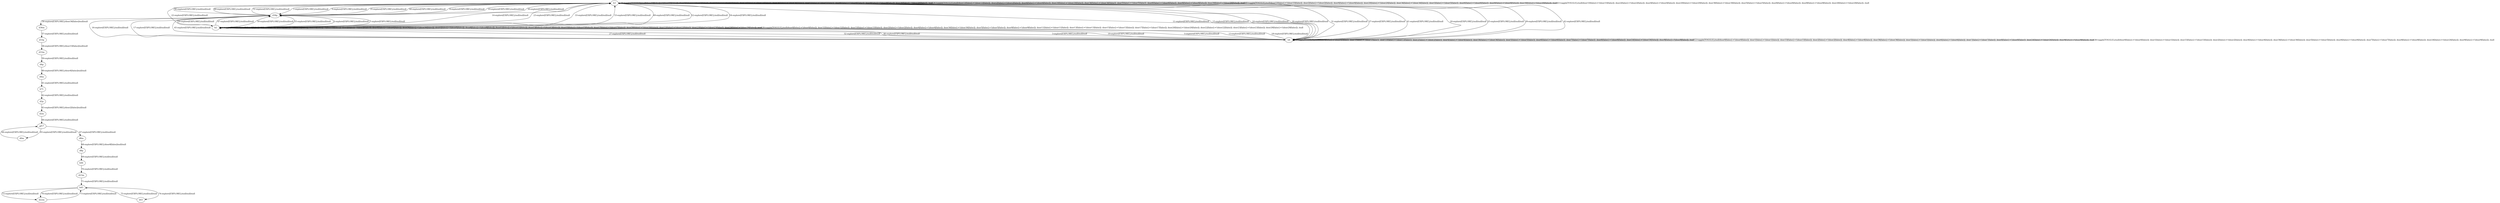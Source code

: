 # Total number of goals covered by this test: 1
# b45 --> d22m

digraph g {
"b3" -> "d36p" [label = "1-explore[EXPLORE];/null/null/null"];
"d36p" -> "b2" [label = "2-explore[EXPLORE];/null/null/null"];
"b2" -> "b4" [label = "3-explore[EXPLORE];/null/null/null"];
"b4" -> "b4" [label = "4-toggle[TOGGLE];/null/door0[false]:=!(door0[false]); door1[false]:=!(door1[false]); door33[false]:=!(door33[false]); door2[false]:=!(door2[false]); door4[false]:=!(door4[false]); door36[false]:=!(door36[false]); door5[false]:=!(door5[false]); door6[false]:=!(door6[false]); door7[false]:=!(door7[false]); door8[false]:=!(door8[false]); door24[false]:=!(door24[false]); door9[false]:=!(door9[false]); /null"];
"b4" -> "b2" [label = "5-explore[EXPLORE];/null/null/null"];
"b2" -> "b2" [label = "6-toggle[TOGGLE];/null/door0[false]:=!(door0[false]); door32[false]:=!(door32[false]); door33[false]:=!(door33[false]); door2[false]:=!(door2[false]); door4[false]:=!(door4[false]); door36[false]:=!(door36[false]); door5[false]:=!(door5[false]); door9[false]:=!(door9[false]); door11[false]:=!(door11[false]); door13[false]:=!(door13[false]); door15[false]:=!(door15[false]); door17[false]:=!(door17[false]); door20[false]:=!(door20[false]); door22[false]:=!(door22[false]); door23[false]:=!(door23[false]); door29[false]:=!(door29[false]); /null"];
"b2" -> "d36p" [label = "7-explore[EXPLORE];/null/null/null"];
"d36p" -> "b3" [label = "8-explore[EXPLORE];/null/null/null"];
"b3" -> "d36p" [label = "9-explore[EXPLORE];/null/null/null"];
"d36p" -> "b3" [label = "10-explore[EXPLORE];/null/null/null"];
"b3" -> "b4" [label = "11-explore[EXPLORE];/null/null/null"];
"b4" -> "b4" [label = "12-toggle[TOGGLE];/null/door0[false]:=!(door0[false]); door1[false]:=!(door1[false]); door33[false]:=!(door33[false]); door2[false]:=!(door2[false]); door4[false]:=!(door4[false]); door36[false]:=!(door36[false]); door5[false]:=!(door5[false]); door6[false]:=!(door6[false]); door7[false]:=!(door7[false]); door8[false]:=!(door8[false]); door24[false]:=!(door24[false]); door9[false]:=!(door9[false]); /null"];
"b4" -> "b2" [label = "13-explore[EXPLORE];/null/null/null"];
"b2" -> "b3" [label = "14-explore[EXPLORE];/null/null/null"];
"b3" -> "b4" [label = "15-explore[EXPLORE];/null/null/null"];
"b4" -> "d36p" [label = "16-explore[EXPLORE];/null/null/null"];
"d36p" -> "b4" [label = "17-explore[EXPLORE];/null/null/null"];
"b4" -> "b2" [label = "18-explore[EXPLORE];/null/null/null"];
"b2" -> "b4" [label = "19-explore[EXPLORE];/null/null/null"];
"b4" -> "b3" [label = "20-explore[EXPLORE];/null/null/null"];
"b3" -> "b3" [label = "21-toggle[TOGGLE];/null/door33[false]:=!(door33[false]); door2[false]:=!(door2[false]); door4[false]:=!(door4[false]); door20[false]:=!(door20[false]); door36[false]:=!(door36[false]); door5[false]:=!(door5[false]); door6[false]:=!(door6[false]); door8[false]:=!(door8[false]); door26[false]:=!(door26[false]); /null"];
"b3" -> "b2" [label = "22-explore[EXPLORE];/null/null/null"];
"b2" -> "b3" [label = "23-explore[EXPLORE];/null/null/null"];
"b3" -> "b4" [label = "24-explore[EXPLORE];/null/null/null"];
"b4" -> "b3" [label = "25-explore[EXPLORE];/null/null/null"];
"b3" -> "b4" [label = "26-explore[EXPLORE];/null/null/null"];
"b4" -> "b2" [label = "27-explore[EXPLORE];/null/null/null"];
"b2" -> "b2" [label = "28-toggle[TOGGLE];/null/door0[false]:=!(door0[false]); door32[false]:=!(door32[false]); door33[false]:=!(door33[false]); door2[false]:=!(door2[false]); door4[false]:=!(door4[false]); door36[false]:=!(door36[false]); door5[false]:=!(door5[false]); door9[false]:=!(door9[false]); door11[false]:=!(door11[false]); door13[false]:=!(door13[false]); door15[false]:=!(door15[false]); door17[false]:=!(door17[false]); door20[false]:=!(door20[false]); door22[false]:=!(door22[false]); door23[false]:=!(door23[false]); door29[false]:=!(door29[false]); /null"];
"b2" -> "d36p" [label = "29-explore[EXPLORE];/null/null/null"];
"d36p" -> "b3" [label = "30-explore[EXPLORE];/null/null/null"];
"b3" -> "b4" [label = "31-explore[EXPLORE];/null/null/null"];
"b4" -> "b2" [label = "32-explore[EXPLORE];/null/null/null"];
"b2" -> "b3" [label = "33-explore[EXPLORE];/null/null/null"];
"b3" -> "b3" [label = "34-toggle[TOGGLE];/null/door33[false]:=!(door33[false]); door2[false]:=!(door2[false]); door4[false]:=!(door4[false]); door20[false]:=!(door20[false]); door36[false]:=!(door36[false]); door5[false]:=!(door5[false]); door6[false]:=!(door6[false]); door8[false]:=!(door8[false]); door26[false]:=!(door26[false]); /null"];
"b3" -> "d36p" [label = "35-explore[EXPLORE];/null/null/null"];
"d36p" -> "b3" [label = "36-explore[EXPLORE];/null/null/null"];
"b3" -> "b4" [label = "37-explore[EXPLORE];/null/null/null"];
"b4" -> "b4" [label = "38-toggle[TOGGLE];/null/door0[false]:=!(door0[false]); door1[false]:=!(door1[false]); door33[false]:=!(door33[false]); door2[false]:=!(door2[false]); door4[false]:=!(door4[false]); door36[false]:=!(door36[false]); door5[false]:=!(door5[false]); door6[false]:=!(door6[false]); door7[false]:=!(door7[false]); door8[false]:=!(door8[false]); door24[false]:=!(door24[false]); door9[false]:=!(door9[false]); /null"];
"b4" -> "b3" [label = "39-explore[EXPLORE];/null/null/null"];
"b3" -> "b3" [label = "40-toggle[TOGGLE];/null/door33[false]:=!(door33[false]); door2[false]:=!(door2[false]); door4[false]:=!(door4[false]); door20[false]:=!(door20[false]); door36[false]:=!(door36[false]); door5[false]:=!(door5[false]); door6[false]:=!(door6[false]); door8[false]:=!(door8[false]); door26[false]:=!(door26[false]); /null"];
"b3" -> "b4" [label = "41-explore[EXPLORE];/null/null/null"];
"b4" -> "b3" [label = "42-explore[EXPLORE];/null/null/null"];
"b3" -> "b3" [label = "43-toggle[TOGGLE];/null/door33[false]:=!(door33[false]); door2[false]:=!(door2[false]); door4[false]:=!(door4[false]); door20[false]:=!(door20[false]); door36[false]:=!(door36[false]); door5[false]:=!(door5[false]); door6[false]:=!(door6[false]); door8[false]:=!(door8[false]); door26[false]:=!(door26[false]); /null"];
"b3" -> "d36p" [label = "44-explore[EXPLORE];/null/null/null"];
"d36p" -> "b4" [label = "45-explore[EXPLORE];/null/null/null"];
"b4" -> "b2" [label = "46-explore[EXPLORE];/null/null/null"];
"b2" -> "d36p" [label = "47-explore[EXPLORE];/null/null/null"];
"d36p" -> "b3" [label = "48-explore[EXPLORE];/null/null/null"];
"b3" -> "b2" [label = "49-explore[EXPLORE];/null/null/null"];
"b2" -> "d36p" [label = "50-explore[EXPLORE];/null/null/null"];
"d36p" -> "b3" [label = "51-explore[EXPLORE];/null/null/null"];
"b3" -> "b2" [label = "52-explore[EXPLORE];/null/null/null"];
"b2" -> "b3" [label = "53-explore[EXPLORE];/null/null/null"];
"b3" -> "b2" [label = "54-explore[EXPLORE];/null/null/null"];
"b2" -> "d36p" [label = "55-explore[EXPLORE];/null/null/null"];
"d36p" -> "d36m" [label = "56-explore[EXPLORE];/door36[false]/null/null"];
"d36m" -> "d33p" [label = "57-explore[EXPLORE];/null/null/null"];
"d33p" -> "d33m" [label = "58-explore[EXPLORE];/door33[false]/null/null"];
"d33m" -> "d4p" [label = "59-explore[EXPLORE];/null/null/null"];
"d4p" -> "d4m" [label = "60-explore[EXPLORE];/door4[false]/null/null"];
"d4m" -> "b71" [label = "61-explore[EXPLORE];/null/null/null"];
"b71" -> "d2p" [label = "62-explore[EXPLORE];/null/null/null"];
"d2p" -> "d2m" [label = "63-explore[EXPLORE];/door2[false]/null/null"];
"d2m" -> "gf17" [label = "64-explore[EXPLORE];/null/null/null"];
"gf17" -> "d0m" [label = "65-explore[EXPLORE];/null/null/null"];
"d0m" -> "gf17" [label = "66-explore[EXPLORE];/null/null/null"];
"gf17" -> "d8m" [label = "67-explore[EXPLORE];/null/null/null"];
"d8m" -> "d8p" [label = "68-explore[EXPLORE];/door8[false]/null/null"];
"d8p" -> "b44" [label = "69-explore[EXPLORE];/null/null/null"];
"b44" -> "d23m" [label = "70-explore[EXPLORE];/null/null/null"];
"d23m" -> "b45" [label = "71-explore[EXPLORE];/null/null/null"];
"b45" -> "d22m" [label = "72-explore[EXPLORE];/null/null/null"];
"d22m" -> "b45" [label = "73-explore[EXPLORE];/null/null/null"];
"b45" -> "b43" [label = "74-explore[EXPLORE];/null/null/null"];
"b43" -> "b45" [label = "75-explore[EXPLORE];/null/null/null"];
"b45" -> "d22m" [label = "76-explore[EXPLORE];/null/null/null"];
}